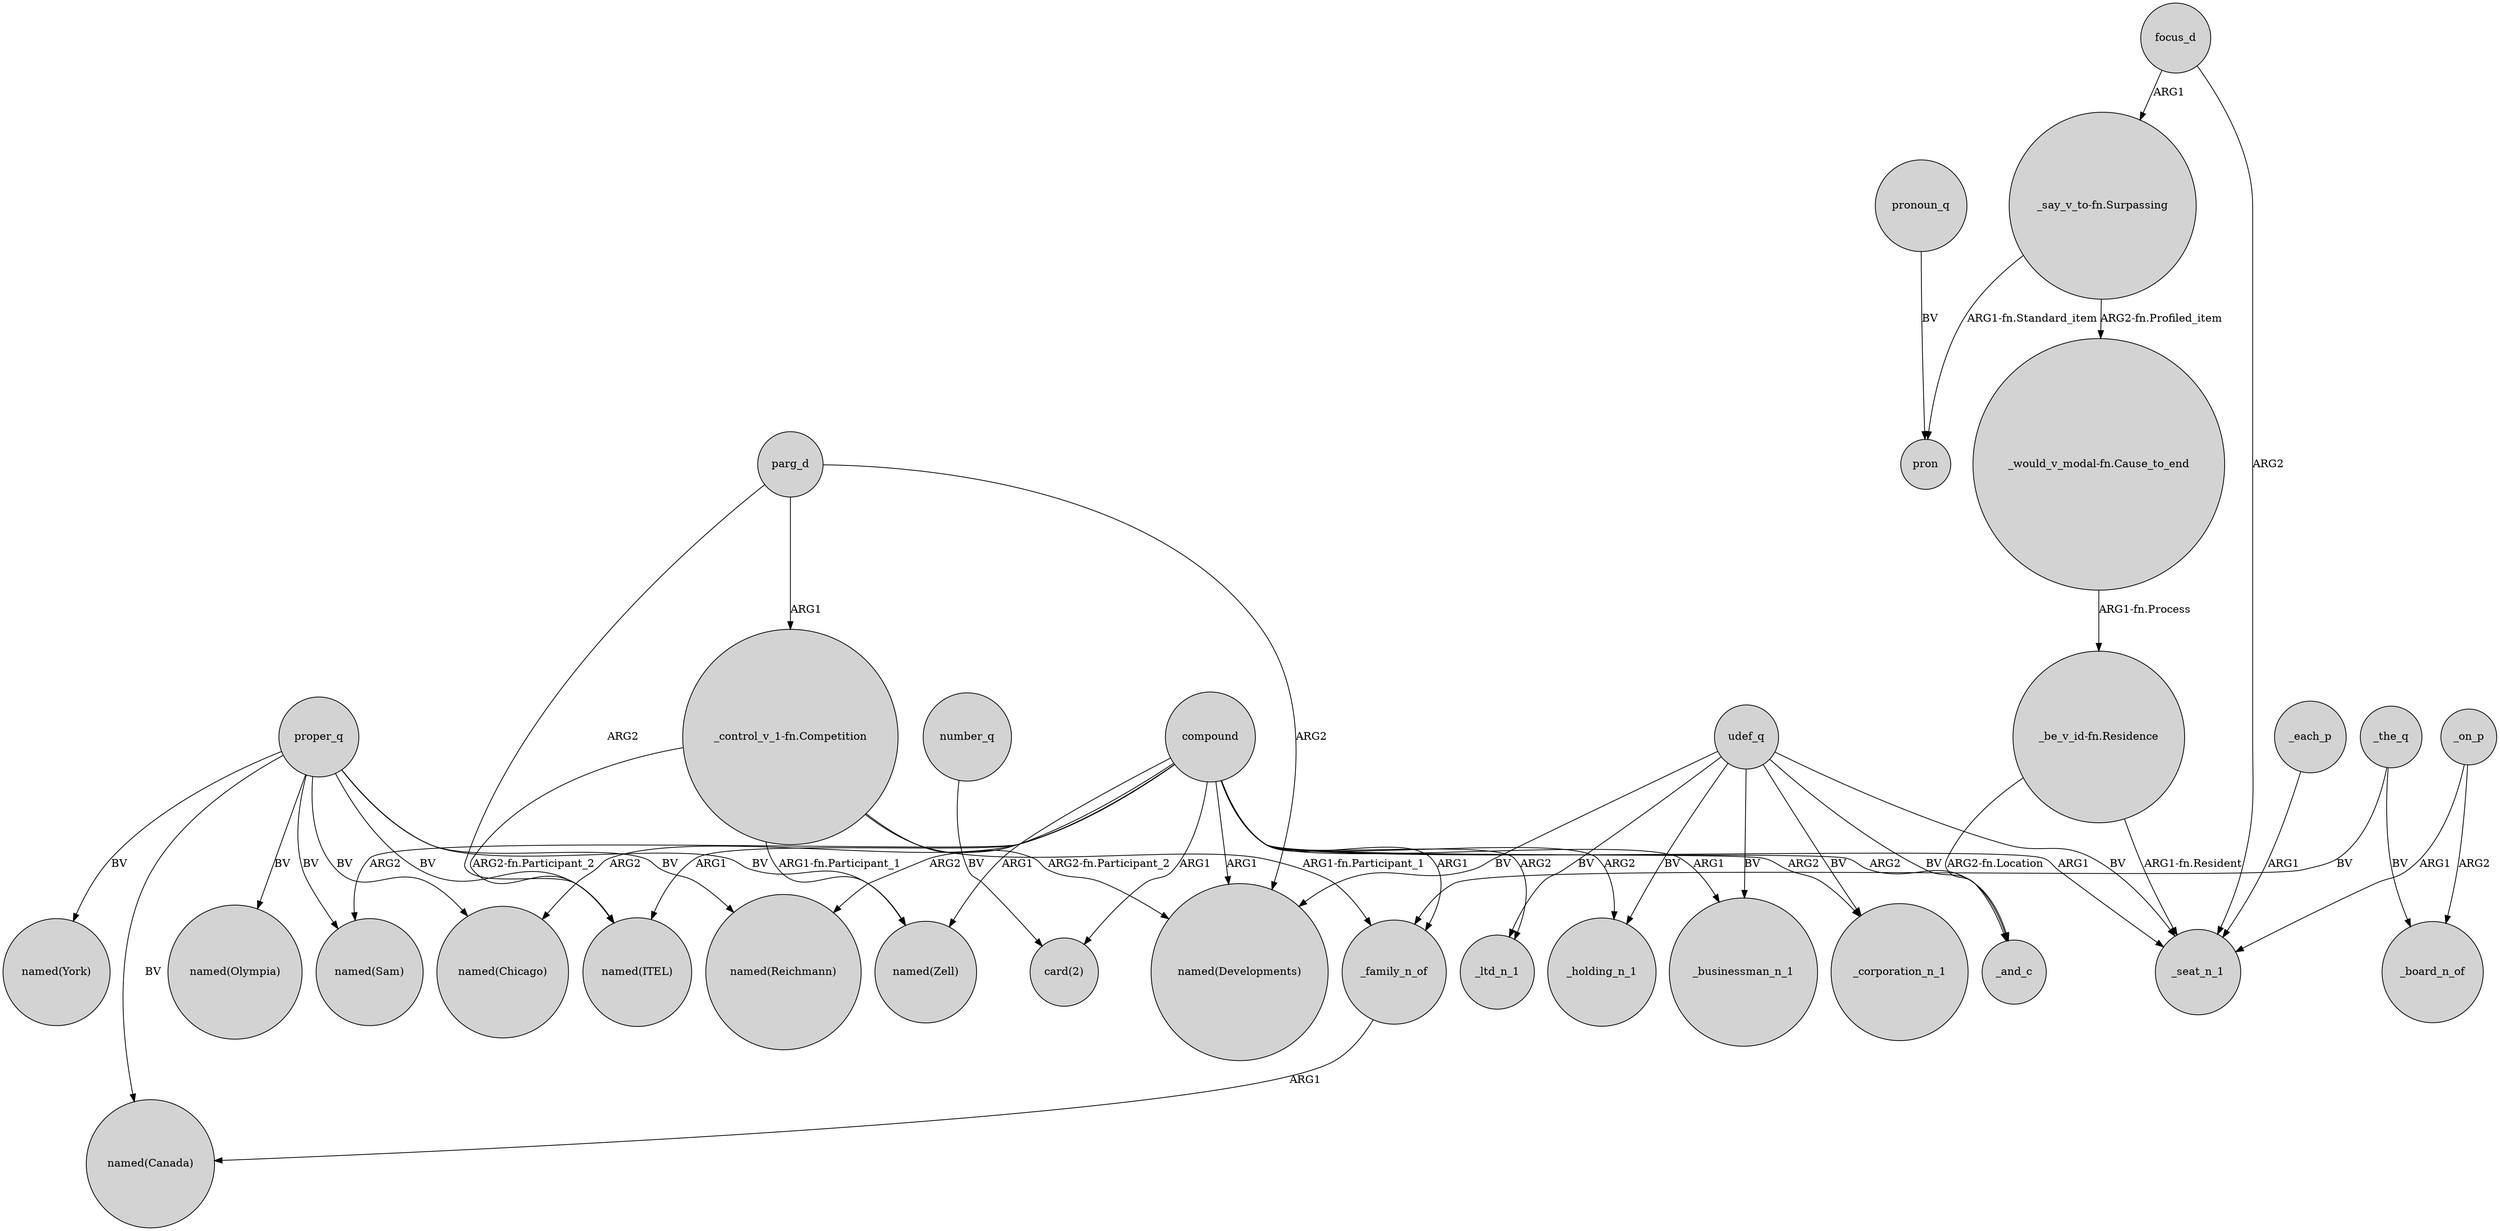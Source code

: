 digraph {
	node [shape=circle style=filled]
	"_control_v_1-fn.Competition" -> "named(ITEL)" [label="ARG2-fn.Participant_2"]
	proper_q -> "named(ITEL)" [label=BV]
	number_q -> "card(2)" [label=BV]
	parg_d -> "named(Developments)" [label=ARG2]
	compound -> _family_n_of [label=ARG1]
	"_be_v_id-fn.Residence" -> _seat_n_1 [label="ARG1-fn.Resident"]
	udef_q -> _holding_n_1 [label=BV]
	proper_q -> "named(Reichmann)" [label=BV]
	"_control_v_1-fn.Competition" -> _family_n_of [label="ARG1-fn.Participant_1"]
	focus_d -> _seat_n_1 [label=ARG2]
	compound -> "named(ITEL)" [label=ARG1]
	compound -> _seat_n_1 [label=ARG1]
	udef_q -> "named(Developments)" [label=BV]
	"_control_v_1-fn.Competition" -> "named(Developments)" [label="ARG2-fn.Participant_2"]
	udef_q -> _and_c [label=BV]
	compound -> _businessman_n_1 [label=ARG1]
	_the_q -> _board_n_of [label=BV]
	compound -> "named(Zell)" [label=ARG1]
	compound -> _and_c [label=ARG2]
	_on_p -> _seat_n_1 [label=ARG1]
	proper_q -> "named(York)" [label=BV]
	pronoun_q -> pron [label=BV]
	parg_d -> "named(ITEL)" [label=ARG2]
	"_say_v_to-fn.Surpassing" -> "_would_v_modal-fn.Cause_to_end" [label="ARG2-fn.Profiled_item"]
	"_say_v_to-fn.Surpassing" -> pron [label="ARG1-fn.Standard_item"]
	"_control_v_1-fn.Competition" -> "named(Zell)" [label="ARG1-fn.Participant_1"]
	_on_p -> _board_n_of [label=ARG2]
	compound -> "named(Reichmann)" [label=ARG2]
	udef_q -> _seat_n_1 [label=BV]
	compound -> _holding_n_1 [label=ARG2]
	proper_q -> "named(Chicago)" [label=BV]
	compound -> "named(Chicago)" [label=ARG2]
	"_be_v_id-fn.Residence" -> _and_c [label="ARG2-fn.Location"]
	compound -> "card(2)" [label=ARG1]
	udef_q -> _businessman_n_1 [label=BV]
	_family_n_of -> "named(Canada)" [label=ARG1]
	parg_d -> "_control_v_1-fn.Competition" [label=ARG1]
	"_would_v_modal-fn.Cause_to_end" -> "_be_v_id-fn.Residence" [label="ARG1-fn.Process"]
	proper_q -> "named(Zell)" [label=BV]
	proper_q -> "named(Olympia)" [label=BV]
	proper_q -> "named(Canada)" [label=BV]
	compound -> _ltd_n_1 [label=ARG2]
	compound -> _corporation_n_1 [label=ARG2]
	udef_q -> _corporation_n_1 [label=BV]
	focus_d -> "_say_v_to-fn.Surpassing" [label=ARG1]
	proper_q -> "named(Sam)" [label=BV]
	_each_p -> _seat_n_1 [label=ARG1]
	udef_q -> _ltd_n_1 [label=BV]
	_the_q -> _family_n_of [label=BV]
	compound -> "named(Developments)" [label=ARG1]
	compound -> "named(Sam)" [label=ARG2]
}
